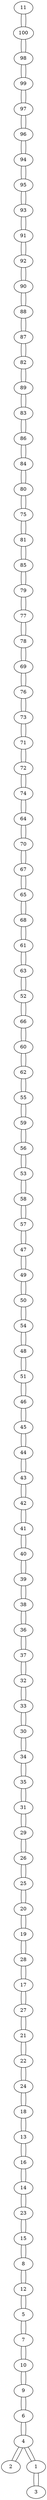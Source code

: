 graph sample {
11 -- 100;
100 -- 11;
100 -- 98;
98 -- 100;
98 -- 99;
99 -- 98;
99 -- 97;
97 -- 99;
97 -- 96;
96 -- 97;
96 -- 94;
94 -- 96;
94 -- 95;
95 -- 94;
95 -- 93;
93 -- 95;
93 -- 91;
91 -- 93;
91 -- 92;
92 -- 91;
92 -- 90;
90 -- 92;
90 -- 88;
88 -- 90;
88 -- 87;
87 -- 88;
87 -- 82;
82 -- 87;
82 -- 89;
89 -- 82;
89 -- 83;
83 -- 89;
83 -- 86;
86 -- 83;
86 -- 84;
84 -- 86;
84 -- 80;
80 -- 84;
80 -- 75;
75 -- 80;
75 -- 81;
81 -- 75;
81 -- 85;
85 -- 81;
85 -- 79;
79 -- 85;
79 -- 77;
77 -- 79;
77 -- 78;
78 -- 77;
78 -- 69;
69 -- 78;
69 -- 76;
76 -- 69;
76 -- 73;
73 -- 76;
73 -- 71;
71 -- 73;
71 -- 72;
72 -- 71;
72 -- 74;
74 -- 72;
74 -- 64;
64 -- 74;
64 -- 70;
70 -- 64;
70 -- 67;
67 -- 70;
67 -- 65;
65 -- 67;
65 -- 68;
68 -- 65;
68 -- 61;
61 -- 68;
61 -- 63;
63 -- 61;
63 -- 52;
52 -- 63;
52 -- 66;
66 -- 52;
66 -- 60;
60 -- 66;
60 -- 62;
62 -- 60;
62 -- 55;
55 -- 62;
55 -- 59;
59 -- 55;
59 -- 56;
56 -- 59;
56 -- 53;
53 -- 56;
53 -- 58;
58 -- 53;
58 -- 57;
57 -- 58;
57 -- 47;
47 -- 57;
47 -- 49;
49 -- 47;
49 -- 50;
50 -- 49;
50 -- 54;
54 -- 50;
54 -- 48;
48 -- 54;
48 -- 51;
51 -- 48;
51 -- 46;
46 -- 51;
46 -- 45;
45 -- 46;
45 -- 44;
44 -- 45;
44 -- 43;
43 -- 44;
43 -- 42;
42 -- 43;
42 -- 41;
41 -- 42;
41 -- 40;
40 -- 41;
40 -- 39;
39 -- 40;
39 -- 38;
38 -- 39;
38 -- 36;
36 -- 38;
36 -- 37;
37 -- 36;
37 -- 32;
32 -- 37;
32 -- 33;
33 -- 32;
33 -- 30;
30 -- 33;
30 -- 34;
34 -- 30;
34 -- 35;
35 -- 34;
35 -- 31;
31 -- 35;
31 -- 29;
29 -- 31;
29 -- 26;
26 -- 29;
26 -- 25;
25 -- 26;
25 -- 20;
20 -- 25;
20 -- 19;
19 -- 20;
19 -- 28;
28 -- 19;
28 -- 17;
17 -- 28;
17 -- 27;
27 -- 17;
27 -- 21;
21 -- 27;
21 -- 22;
22 -- 21;
22 -- 24;
24 -- 22;
24 -- 18;
18 -- 24;
18 -- 13;
13 -- 18;
13 -- 16;
16 -- 13;
16 -- 14;
14 -- 16;
14 -- 23;
23 -- 14;
23 -- 15;
15 -- 23;
15 -- 8;
8 -- 15;
8 -- 12;
12 -- 8;
12 -- 5;
5 -- 12;
5 -- 7;
7 -- 5;
7 -- 10;
10 -- 7;
10 -- 9;
9 -- 10;
9 -- 6;
6 -- 9;
6 -- 4;
4 -- 6;
4 -- 2;
2 -- 4;
4 -- 1;
1 -- 4;
1 -- 3;
3 -- 1;
}